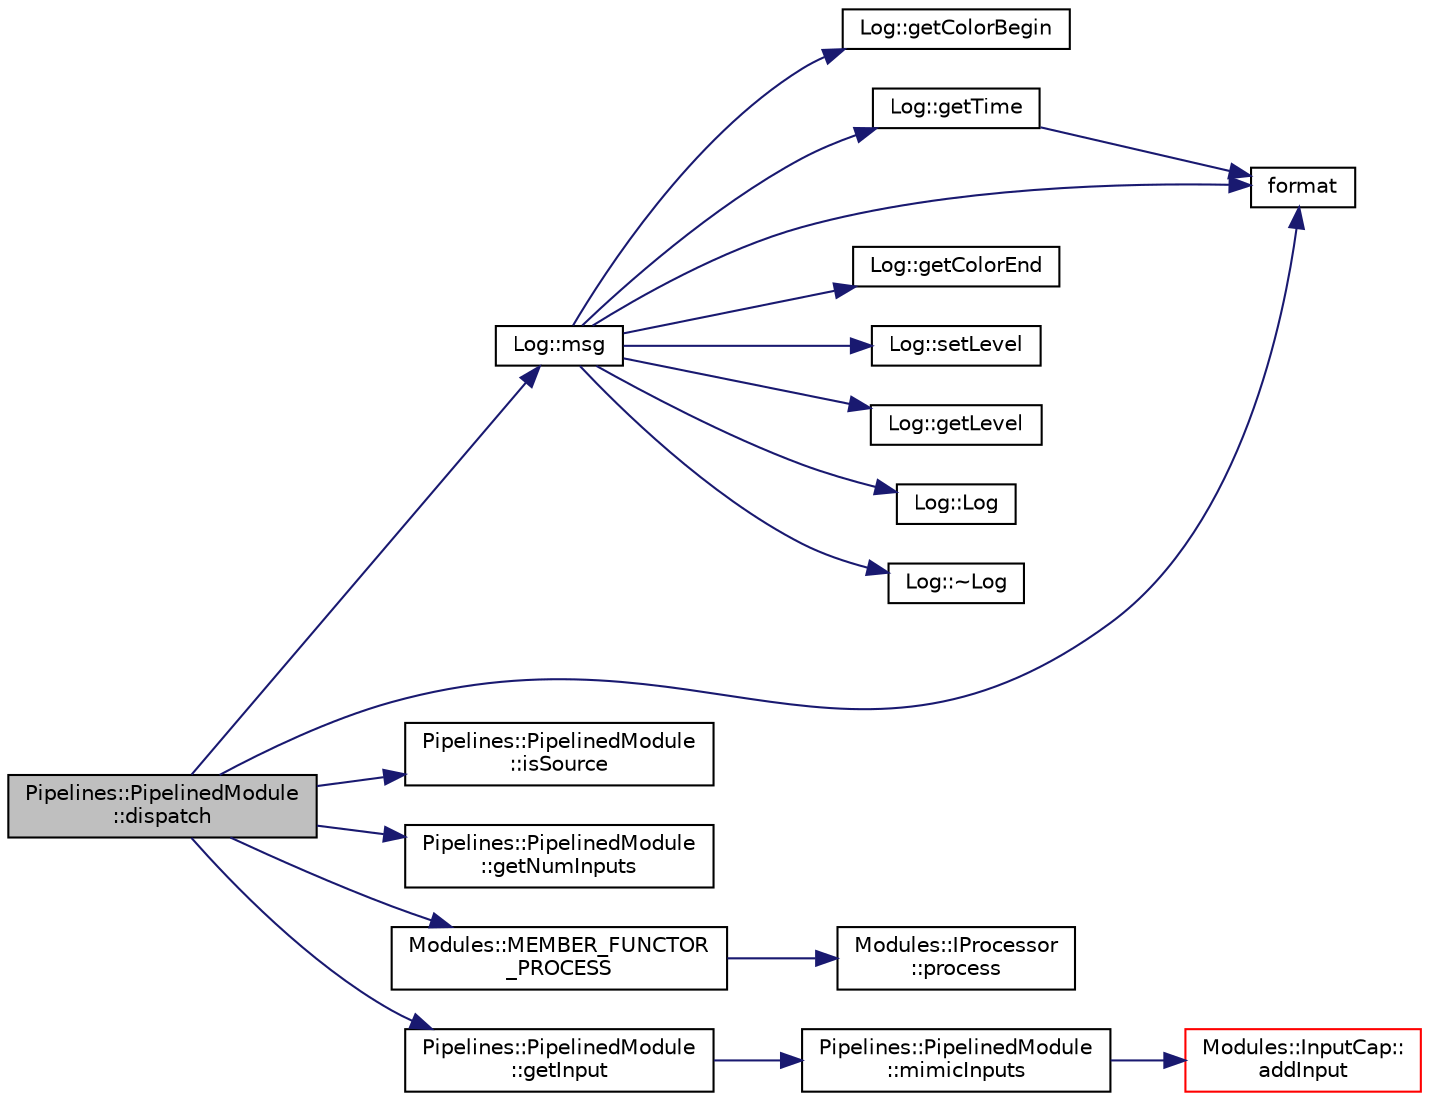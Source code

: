 digraph "Pipelines::PipelinedModule::dispatch"
{
 // INTERACTIVE_SVG=YES
  edge [fontname="Helvetica",fontsize="10",labelfontname="Helvetica",labelfontsize="10"];
  node [fontname="Helvetica",fontsize="10",shape=record];
  rankdir="LR";
  Node1 [label="Pipelines::PipelinedModule\l::dispatch",height=0.2,width=0.4,color="black", fillcolor="grey75", style="filled", fontcolor="black"];
  Node1 -> Node2 [color="midnightblue",fontsize="10",style="solid",fontname="Helvetica"];
  Node2 [label="Log::msg",height=0.2,width=0.4,color="black", fillcolor="white", style="filled",URL="$class_log.html#a84056ae8f88a105f7b5fa3770f2f15d8"];
  Node2 -> Node3 [color="midnightblue",fontsize="10",style="solid",fontname="Helvetica"];
  Node3 [label="Log::getColorBegin",height=0.2,width=0.4,color="black", fillcolor="white", style="filled",URL="$class_log.html#a00080fae9f969e7c3eff2f40c7211cb3"];
  Node2 -> Node4 [color="midnightblue",fontsize="10",style="solid",fontname="Helvetica"];
  Node4 [label="Log::getTime",height=0.2,width=0.4,color="black", fillcolor="white", style="filled",URL="$class_log.html#a1e8efa09c5b342ba1f9ba6d13811fa14"];
  Node4 -> Node5 [color="midnightblue",fontsize="10",style="solid",fontname="Helvetica"];
  Node5 [label="format",height=0.2,width=0.4,color="black", fillcolor="white", style="filled",URL="$format_8hpp.html#a3aca22086b5c6398b980286ac7dd89ad"];
  Node2 -> Node5 [color="midnightblue",fontsize="10",style="solid",fontname="Helvetica"];
  Node2 -> Node6 [color="midnightblue",fontsize="10",style="solid",fontname="Helvetica"];
  Node6 [label="Log::getColorEnd",height=0.2,width=0.4,color="black", fillcolor="white", style="filled",URL="$class_log.html#a1a3e0507d4f5f0486dc7fa8d98954941"];
  Node2 -> Node7 [color="midnightblue",fontsize="10",style="solid",fontname="Helvetica"];
  Node7 [label="Log::setLevel",height=0.2,width=0.4,color="black", fillcolor="white", style="filled",URL="$class_log.html#a64a94fff24e5ed45a1d627d3709b6e52"];
  Node2 -> Node8 [color="midnightblue",fontsize="10",style="solid",fontname="Helvetica"];
  Node8 [label="Log::getLevel",height=0.2,width=0.4,color="black", fillcolor="white", style="filled",URL="$class_log.html#a8def54b27ed38887e1fd074c2ea18a82"];
  Node2 -> Node9 [color="midnightblue",fontsize="10",style="solid",fontname="Helvetica"];
  Node9 [label="Log::Log",height=0.2,width=0.4,color="black", fillcolor="white", style="filled",URL="$class_log.html#af6071a60aa52b6c1b511f99b4bc1b8fe"];
  Node2 -> Node10 [color="midnightblue",fontsize="10",style="solid",fontname="Helvetica"];
  Node10 [label="Log::~Log",height=0.2,width=0.4,color="black", fillcolor="white", style="filled",URL="$class_log.html#a0fbfda88fbee5027c89f6eb121059360"];
  Node1 -> Node5 [color="midnightblue",fontsize="10",style="solid",fontname="Helvetica"];
  Node1 -> Node11 [color="midnightblue",fontsize="10",style="solid",fontname="Helvetica"];
  Node11 [label="Pipelines::PipelinedModule\l::isSource",height=0.2,width=0.4,color="black", fillcolor="white", style="filled",URL="$class_pipelines_1_1_pipelined_module.html#a4ce2d844475ff9aad1f0b7f228d3799c"];
  Node1 -> Node12 [color="midnightblue",fontsize="10",style="solid",fontname="Helvetica"];
  Node12 [label="Pipelines::PipelinedModule\l::getNumInputs",height=0.2,width=0.4,color="black", fillcolor="white", style="filled",URL="$class_pipelines_1_1_pipelined_module.html#afb599845aa225c587f86fc9e754b4dbc"];
  Node1 -> Node13 [color="midnightblue",fontsize="10",style="solid",fontname="Helvetica"];
  Node13 [label="Modules::MEMBER_FUNCTOR\l_PROCESS",height=0.2,width=0.4,color="black", fillcolor="white", style="filled",URL="$namespace_modules.html#a1ef987b5b36ede32e890a38462b928c0"];
  Node13 -> Node14 [color="midnightblue",fontsize="10",style="solid",fontname="Helvetica"];
  Node14 [label="Modules::IProcessor\l::process",height=0.2,width=0.4,color="black", fillcolor="white", style="filled",URL="$struct_modules_1_1_i_processor.html#a82804b24509c58c050ea95cfbe8de3c7"];
  Node1 -> Node15 [color="midnightblue",fontsize="10",style="solid",fontname="Helvetica"];
  Node15 [label="Pipelines::PipelinedModule\l::getInput",height=0.2,width=0.4,color="black", fillcolor="white", style="filled",URL="$class_pipelines_1_1_pipelined_module.html#adbf5da1a0377caea5bb050c54d15a701"];
  Node15 -> Node16 [color="midnightblue",fontsize="10",style="solid",fontname="Helvetica"];
  Node16 [label="Pipelines::PipelinedModule\l::mimicInputs",height=0.2,width=0.4,color="black", fillcolor="white", style="filled",URL="$class_pipelines_1_1_pipelined_module.html#a969bf9acc0dd51c95dbb29ef03785335"];
  Node16 -> Node17 [color="midnightblue",fontsize="10",style="solid",fontname="Helvetica"];
  Node17 [label="Modules::InputCap::\laddInput",height=0.2,width=0.4,color="red", fillcolor="white", style="filled",URL="$class_modules_1_1_input_cap.html#ac3ee3c463cf2a22e3fbcff460b9f42d9"];
}
